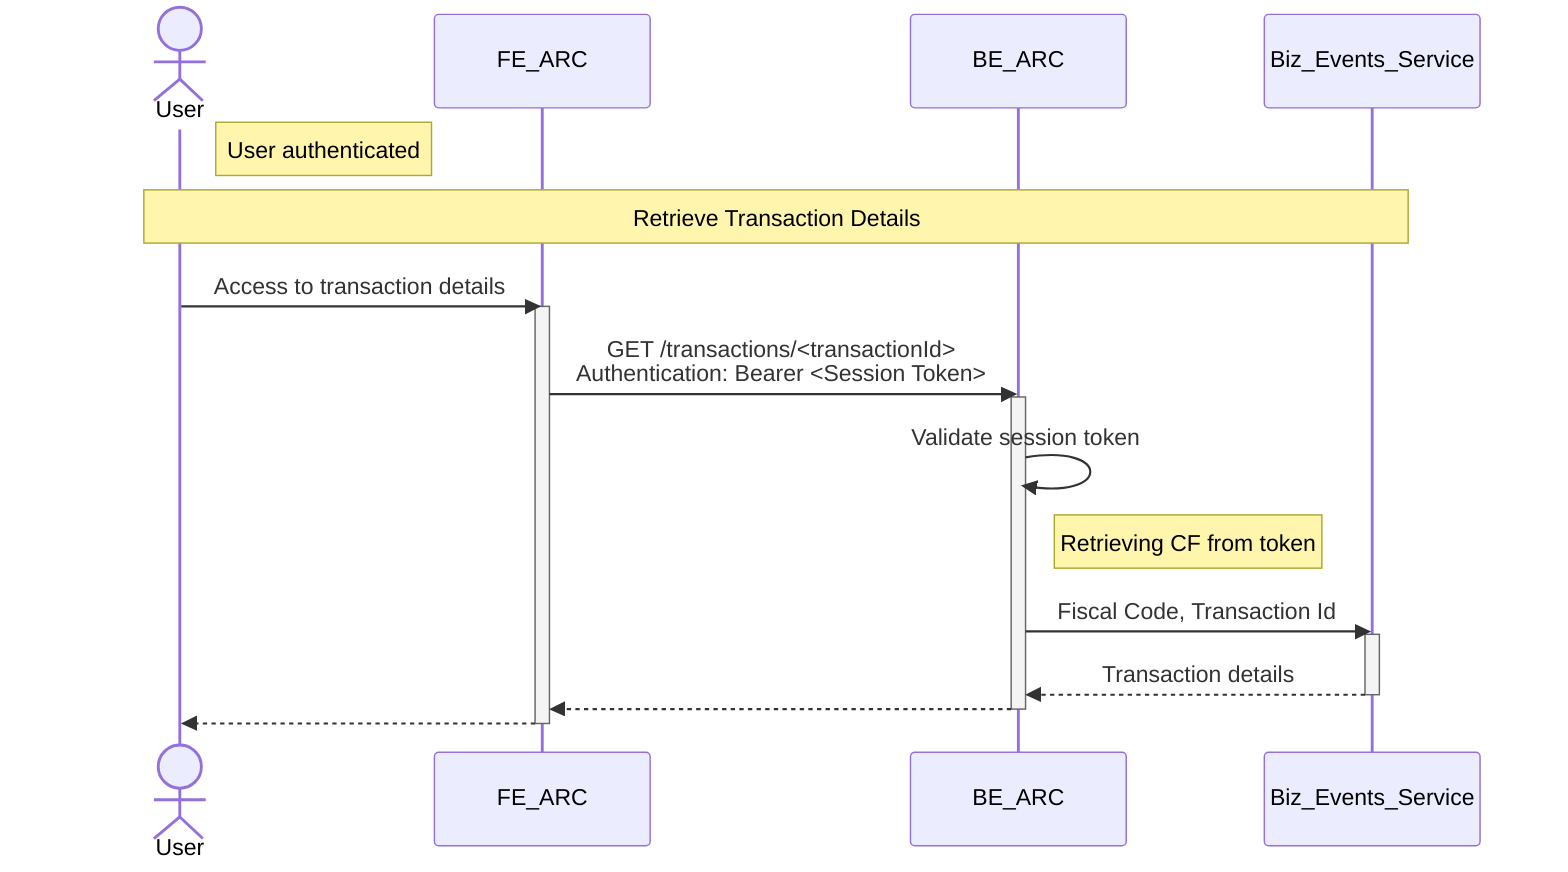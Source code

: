 sequenceDiagram
actor User
participant FE_ARC
participant BE_ARC
participant Biz_Events_Service

note right of User: User authenticated
note over User, Biz_Events_Service : Retrieve Transaction Details
    User ->> FE_ARC : Access to transaction details
    activate FE_ARC
        FE_ARC ->> BE_ARC : GET /transactions/<transactionId> <br> Authentication: Bearer <Session Token>
        activate BE_ARC
            BE_ARC ->> BE_ARC : Validate session token
            note right of BE_ARC : Retrieving CF from token
            BE_ARC ->> Biz_Events_Service : Fiscal Code, Transaction Id
            activate Biz_Events_Service
                Biz_Events_Service -->> BE_ARC : Transaction details
            deactivate Biz_Events_Service
            BE_ARC -->> FE_ARC : #
        deactivate BE_ARC
    FE_ARC  -->> User : #
    deactivate FE_ARC